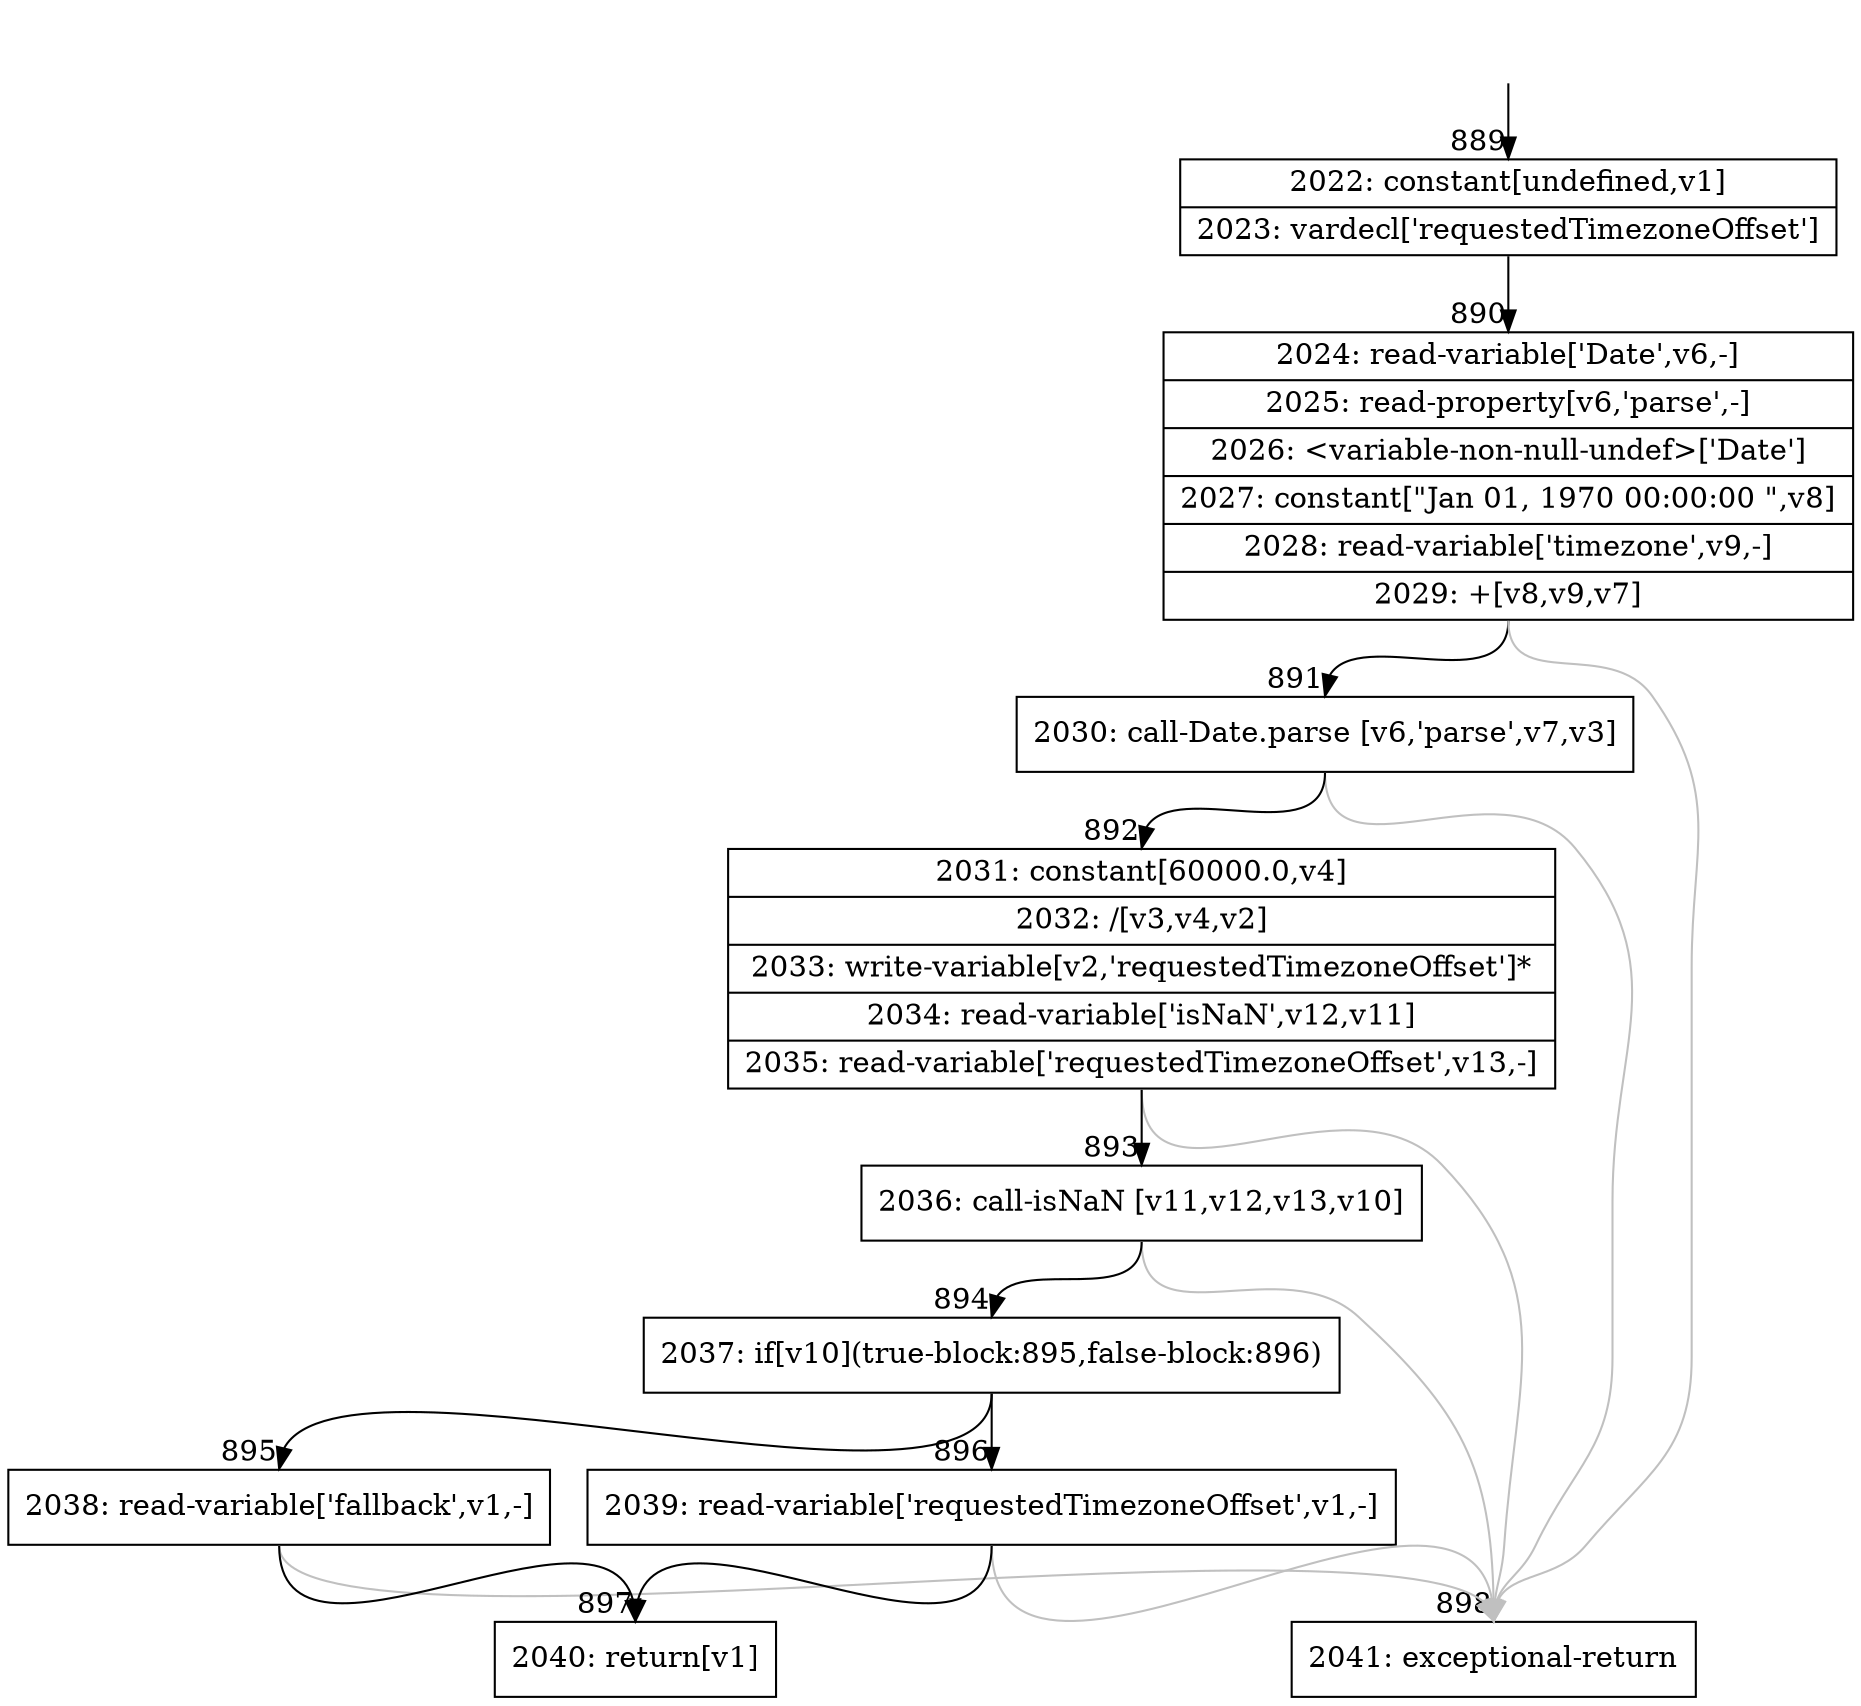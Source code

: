 digraph {
rankdir="TD"
BB_entry66[shape=none,label=""];
BB_entry66 -> BB889 [tailport=s, headport=n, headlabel="    889"]
BB889 [shape=record label="{2022: constant[undefined,v1]|2023: vardecl['requestedTimezoneOffset']}" ] 
BB889 -> BB890 [tailport=s, headport=n, headlabel="      890"]
BB890 [shape=record label="{2024: read-variable['Date',v6,-]|2025: read-property[v6,'parse',-]|2026: \<variable-non-null-undef\>['Date']|2027: constant[\"Jan 01, 1970 00:00:00 \",v8]|2028: read-variable['timezone',v9,-]|2029: +[v8,v9,v7]}" ] 
BB890 -> BB891 [tailport=s, headport=n, headlabel="      891"]
BB890 -> BB898 [tailport=s, headport=n, color=gray, headlabel="      898"]
BB891 [shape=record label="{2030: call-Date.parse [v6,'parse',v7,v3]}" ] 
BB891 -> BB892 [tailport=s, headport=n, headlabel="      892"]
BB891 -> BB898 [tailport=s, headport=n, color=gray]
BB892 [shape=record label="{2031: constant[60000.0,v4]|2032: /[v3,v4,v2]|2033: write-variable[v2,'requestedTimezoneOffset']*|2034: read-variable['isNaN',v12,v11]|2035: read-variable['requestedTimezoneOffset',v13,-]}" ] 
BB892 -> BB893 [tailport=s, headport=n, headlabel="      893"]
BB892 -> BB898 [tailport=s, headport=n, color=gray]
BB893 [shape=record label="{2036: call-isNaN [v11,v12,v13,v10]}" ] 
BB893 -> BB894 [tailport=s, headport=n, headlabel="      894"]
BB893 -> BB898 [tailport=s, headport=n, color=gray]
BB894 [shape=record label="{2037: if[v10](true-block:895,false-block:896)}" ] 
BB894 -> BB895 [tailport=s, headport=n, headlabel="      895"]
BB894 -> BB896 [tailport=s, headport=n, headlabel="      896"]
BB895 [shape=record label="{2038: read-variable['fallback',v1,-]}" ] 
BB895 -> BB897 [tailport=s, headport=n, headlabel="      897"]
BB895 -> BB898 [tailport=s, headport=n, color=gray]
BB896 [shape=record label="{2039: read-variable['requestedTimezoneOffset',v1,-]}" ] 
BB896 -> BB897 [tailport=s, headport=n]
BB896 -> BB898 [tailport=s, headport=n, color=gray]
BB897 [shape=record label="{2040: return[v1]}" ] 
BB898 [shape=record label="{2041: exceptional-return}" ] 
//#$~ 1238
}
